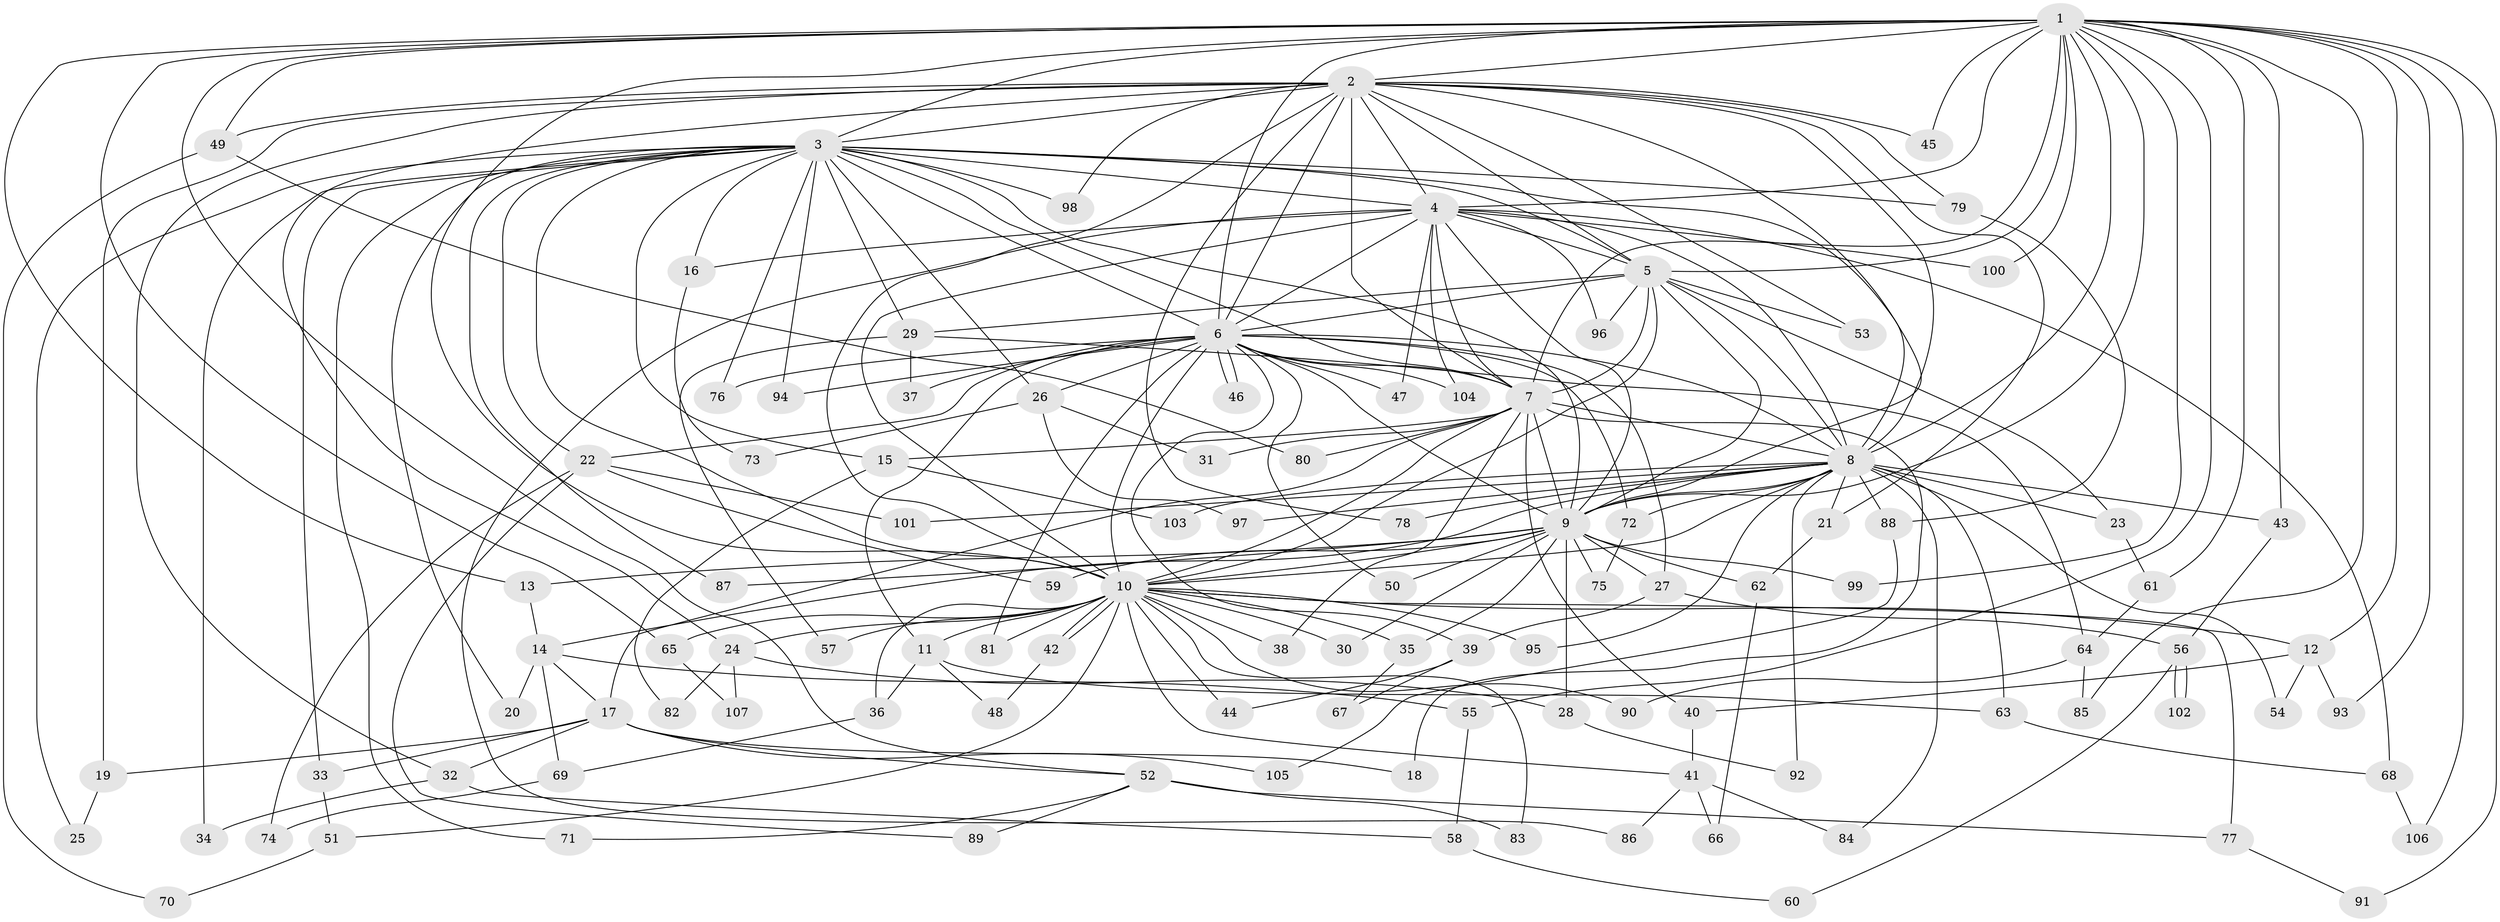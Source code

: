 // coarse degree distribution, {4: 0.18181818181818182, 6: 0.12121212121212122, 7: 0.030303030303030304, 3: 0.18181818181818182, 21: 0.030303030303030304, 5: 0.15151515151515152, 2: 0.09090909090909091, 15: 0.06060606060606061, 12: 0.030303030303030304, 17: 0.030303030303030304, 1: 0.06060606060606061, 14: 0.030303030303030304}
// Generated by graph-tools (version 1.1) at 2025/36/03/04/25 23:36:24]
// undirected, 107 vertices, 239 edges
graph export_dot {
  node [color=gray90,style=filled];
  1;
  2;
  3;
  4;
  5;
  6;
  7;
  8;
  9;
  10;
  11;
  12;
  13;
  14;
  15;
  16;
  17;
  18;
  19;
  20;
  21;
  22;
  23;
  24;
  25;
  26;
  27;
  28;
  29;
  30;
  31;
  32;
  33;
  34;
  35;
  36;
  37;
  38;
  39;
  40;
  41;
  42;
  43;
  44;
  45;
  46;
  47;
  48;
  49;
  50;
  51;
  52;
  53;
  54;
  55;
  56;
  57;
  58;
  59;
  60;
  61;
  62;
  63;
  64;
  65;
  66;
  67;
  68;
  69;
  70;
  71;
  72;
  73;
  74;
  75;
  76;
  77;
  78;
  79;
  80;
  81;
  82;
  83;
  84;
  85;
  86;
  87;
  88;
  89;
  90;
  91;
  92;
  93;
  94;
  95;
  96;
  97;
  98;
  99;
  100;
  101;
  102;
  103;
  104;
  105;
  106;
  107;
  1 -- 2;
  1 -- 3;
  1 -- 4;
  1 -- 5;
  1 -- 6;
  1 -- 7;
  1 -- 8;
  1 -- 9;
  1 -- 10;
  1 -- 12;
  1 -- 13;
  1 -- 43;
  1 -- 45;
  1 -- 49;
  1 -- 52;
  1 -- 55;
  1 -- 61;
  1 -- 65;
  1 -- 85;
  1 -- 91;
  1 -- 93;
  1 -- 99;
  1 -- 100;
  1 -- 106;
  2 -- 3;
  2 -- 4;
  2 -- 5;
  2 -- 6;
  2 -- 7;
  2 -- 8;
  2 -- 9;
  2 -- 10;
  2 -- 19;
  2 -- 21;
  2 -- 24;
  2 -- 32;
  2 -- 45;
  2 -- 49;
  2 -- 53;
  2 -- 78;
  2 -- 79;
  2 -- 98;
  3 -- 4;
  3 -- 5;
  3 -- 6;
  3 -- 7;
  3 -- 8;
  3 -- 9;
  3 -- 10;
  3 -- 15;
  3 -- 16;
  3 -- 20;
  3 -- 22;
  3 -- 25;
  3 -- 26;
  3 -- 29;
  3 -- 33;
  3 -- 34;
  3 -- 71;
  3 -- 76;
  3 -- 79;
  3 -- 87;
  3 -- 94;
  3 -- 98;
  4 -- 5;
  4 -- 6;
  4 -- 7;
  4 -- 8;
  4 -- 9;
  4 -- 10;
  4 -- 16;
  4 -- 47;
  4 -- 68;
  4 -- 86;
  4 -- 96;
  4 -- 100;
  4 -- 104;
  5 -- 6;
  5 -- 7;
  5 -- 8;
  5 -- 9;
  5 -- 10;
  5 -- 23;
  5 -- 29;
  5 -- 53;
  5 -- 96;
  6 -- 7;
  6 -- 8;
  6 -- 9;
  6 -- 10;
  6 -- 11;
  6 -- 22;
  6 -- 26;
  6 -- 27;
  6 -- 37;
  6 -- 39;
  6 -- 46;
  6 -- 46;
  6 -- 47;
  6 -- 50;
  6 -- 72;
  6 -- 76;
  6 -- 81;
  6 -- 94;
  6 -- 104;
  7 -- 8;
  7 -- 9;
  7 -- 10;
  7 -- 15;
  7 -- 17;
  7 -- 18;
  7 -- 31;
  7 -- 38;
  7 -- 40;
  7 -- 80;
  8 -- 9;
  8 -- 10;
  8 -- 14;
  8 -- 21;
  8 -- 23;
  8 -- 43;
  8 -- 54;
  8 -- 63;
  8 -- 72;
  8 -- 78;
  8 -- 84;
  8 -- 88;
  8 -- 92;
  8 -- 95;
  8 -- 97;
  8 -- 101;
  8 -- 103;
  9 -- 10;
  9 -- 13;
  9 -- 27;
  9 -- 28;
  9 -- 30;
  9 -- 35;
  9 -- 50;
  9 -- 59;
  9 -- 62;
  9 -- 75;
  9 -- 87;
  9 -- 99;
  10 -- 11;
  10 -- 12;
  10 -- 24;
  10 -- 30;
  10 -- 35;
  10 -- 36;
  10 -- 38;
  10 -- 41;
  10 -- 42;
  10 -- 42;
  10 -- 44;
  10 -- 51;
  10 -- 57;
  10 -- 65;
  10 -- 77;
  10 -- 81;
  10 -- 83;
  10 -- 90;
  10 -- 95;
  11 -- 36;
  11 -- 48;
  11 -- 63;
  12 -- 40;
  12 -- 54;
  12 -- 93;
  13 -- 14;
  14 -- 17;
  14 -- 20;
  14 -- 55;
  14 -- 69;
  15 -- 82;
  15 -- 103;
  16 -- 73;
  17 -- 18;
  17 -- 19;
  17 -- 32;
  17 -- 33;
  17 -- 52;
  17 -- 105;
  19 -- 25;
  21 -- 62;
  22 -- 59;
  22 -- 74;
  22 -- 89;
  22 -- 101;
  23 -- 61;
  24 -- 28;
  24 -- 82;
  24 -- 107;
  26 -- 31;
  26 -- 73;
  26 -- 97;
  27 -- 39;
  27 -- 56;
  28 -- 92;
  29 -- 37;
  29 -- 57;
  29 -- 64;
  32 -- 34;
  32 -- 58;
  33 -- 51;
  35 -- 67;
  36 -- 69;
  39 -- 44;
  39 -- 67;
  40 -- 41;
  41 -- 66;
  41 -- 84;
  41 -- 86;
  42 -- 48;
  43 -- 56;
  49 -- 70;
  49 -- 80;
  51 -- 70;
  52 -- 71;
  52 -- 77;
  52 -- 83;
  52 -- 89;
  55 -- 58;
  56 -- 60;
  56 -- 102;
  56 -- 102;
  58 -- 60;
  61 -- 64;
  62 -- 66;
  63 -- 68;
  64 -- 85;
  64 -- 90;
  65 -- 107;
  68 -- 106;
  69 -- 74;
  72 -- 75;
  77 -- 91;
  79 -- 88;
  88 -- 105;
}
